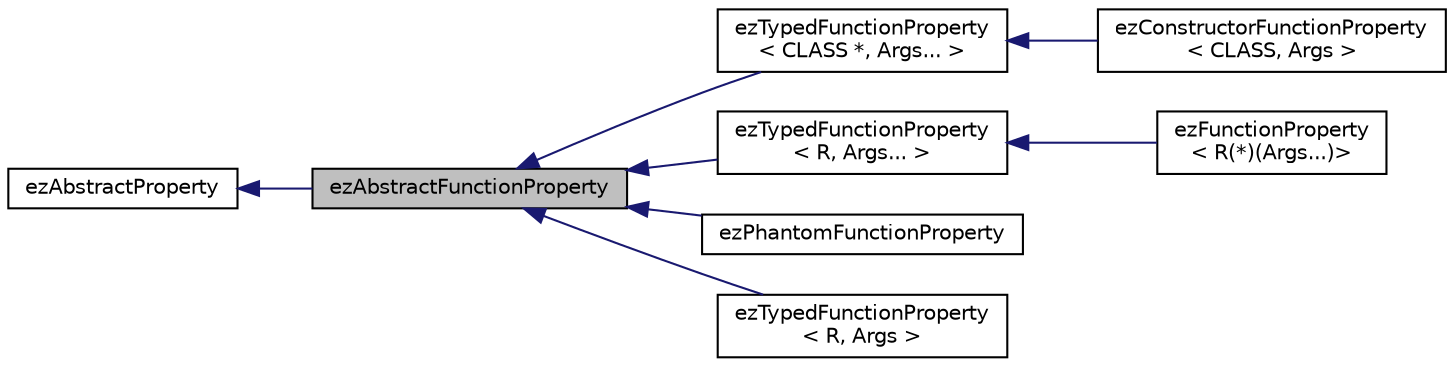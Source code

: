 digraph "ezAbstractFunctionProperty"
{
 // LATEX_PDF_SIZE
  edge [fontname="Helvetica",fontsize="10",labelfontname="Helvetica",labelfontsize="10"];
  node [fontname="Helvetica",fontsize="10",shape=record];
  rankdir="LR";
  Node1 [label="ezAbstractFunctionProperty",height=0.2,width=0.4,color="black", fillcolor="grey75", style="filled", fontcolor="black",tooltip="The base class for a property that represents a function."];
  Node2 -> Node1 [dir="back",color="midnightblue",fontsize="10",style="solid",fontname="Helvetica"];
  Node2 [label="ezAbstractProperty",height=0.2,width=0.4,color="black", fillcolor="white", style="filled",URL="$d6/d81/classez_abstract_property.htm",tooltip="This is the base interface for all properties in the reflection system. It provides enough informatio..."];
  Node1 -> Node3 [dir="back",color="midnightblue",fontsize="10",style="solid",fontname="Helvetica"];
  Node3 [label="ezTypedFunctionProperty\l\< CLASS *, Args... \>",height=0.2,width=0.4,color="black", fillcolor="white", style="filled",URL="$db/d3b/classez_typed_function_property.htm",tooltip=" "];
  Node3 -> Node4 [dir="back",color="midnightblue",fontsize="10",style="solid",fontname="Helvetica"];
  Node4 [label="ezConstructorFunctionProperty\l\< CLASS, Args \>",height=0.2,width=0.4,color="black", fillcolor="white", style="filled",URL="$d7/dc4/classez_constructor_function_property.htm",tooltip=" "];
  Node1 -> Node5 [dir="back",color="midnightblue",fontsize="10",style="solid",fontname="Helvetica"];
  Node5 [label="ezTypedFunctionProperty\l\< R, Args... \>",height=0.2,width=0.4,color="black", fillcolor="white", style="filled",URL="$db/d3b/classez_typed_function_property.htm",tooltip=" "];
  Node5 -> Node6 [dir="back",color="midnightblue",fontsize="10",style="solid",fontname="Helvetica"];
  Node6 [label="ezFunctionProperty\l\< R(*)(Args...)\>",height=0.2,width=0.4,color="black", fillcolor="white", style="filled",URL="$d9/d18/classez_function_property_3_01_r_07_5_08_07_args_8_8_8_08_4.htm",tooltip=" "];
  Node1 -> Node7 [dir="back",color="midnightblue",fontsize="10",style="solid",fontname="Helvetica"];
  Node7 [label="ezPhantomFunctionProperty",height=0.2,width=0.4,color="black", fillcolor="white", style="filled",URL="$d0/d33/classez_phantom_function_property.htm",tooltip=" "];
  Node1 -> Node8 [dir="back",color="midnightblue",fontsize="10",style="solid",fontname="Helvetica"];
  Node8 [label="ezTypedFunctionProperty\l\< R, Args \>",height=0.2,width=0.4,color="black", fillcolor="white", style="filled",URL="$db/d3b/classez_typed_function_property.htm",tooltip=" "];
}
